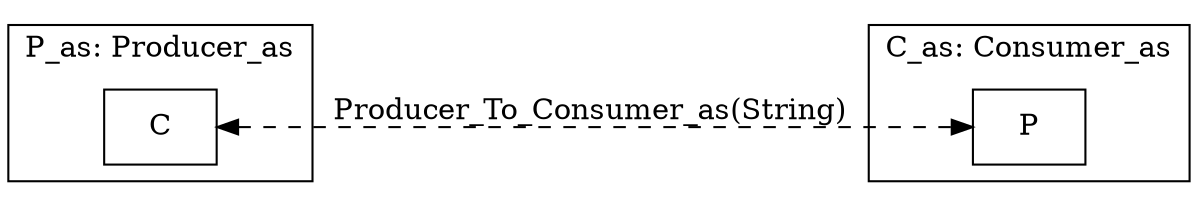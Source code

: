 
digraph Simple_as_arg {
  graph [rankdir = "LR"];
  
  subgraph cluster_P_as{
    label = "P_as: Producer_as";
    node [shape = box];
    P_as_C[label = C]
  }

  subgraph cluster_C_as{
    label = "C_as: Consumer_as";
    node [shape = box];
    C_as_P[label = P]
  }

  
 P_as_C -> C_as_P [label = "Producer_To_Consumer_as(String)", dir = both, style=dashed];

}
